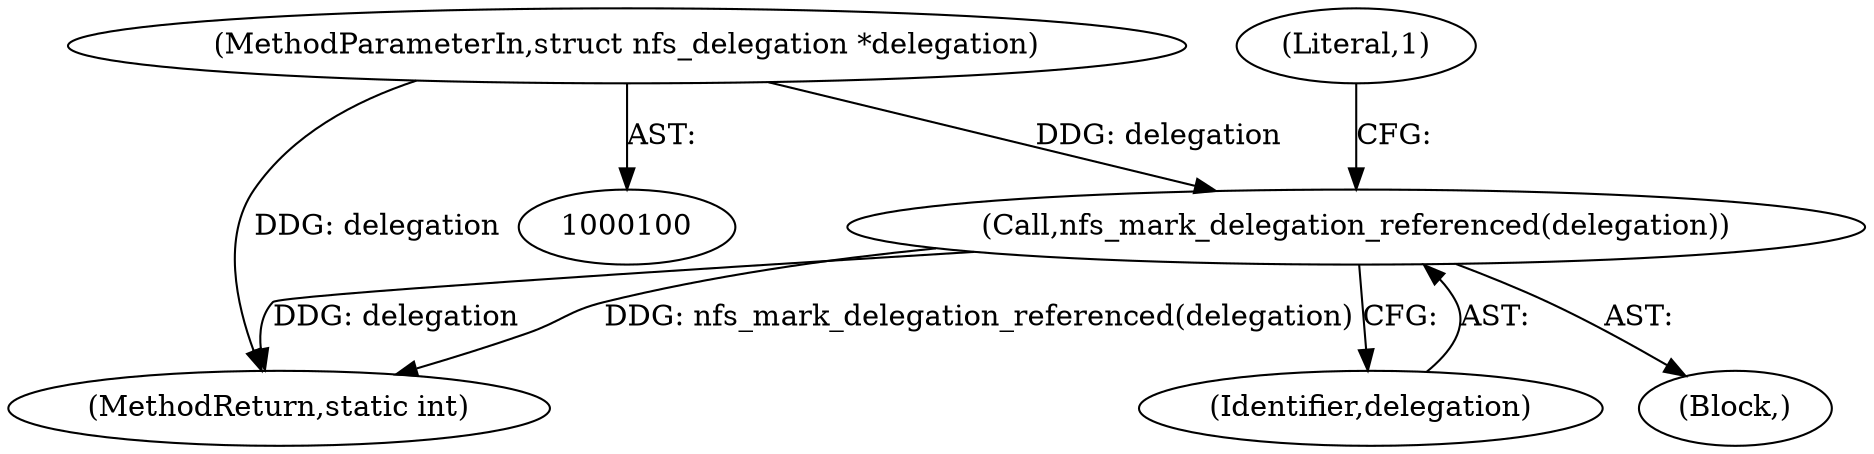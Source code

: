 digraph "0_linux_dc0b027dfadfcb8a5504f7d8052754bf8d501ab9_4@pointer" {
"1000123" [label="(Call,nfs_mark_delegation_referenced(delegation))"];
"1000101" [label="(MethodParameterIn,struct nfs_delegation *delegation)"];
"1000123" [label="(Call,nfs_mark_delegation_referenced(delegation))"];
"1000126" [label="(Literal,1)"];
"1000127" [label="(MethodReturn,static int)"];
"1000101" [label="(MethodParameterIn,struct nfs_delegation *delegation)"];
"1000124" [label="(Identifier,delegation)"];
"1000103" [label="(Block,)"];
"1000123" -> "1000103"  [label="AST: "];
"1000123" -> "1000124"  [label="CFG: "];
"1000124" -> "1000123"  [label="AST: "];
"1000126" -> "1000123"  [label="CFG: "];
"1000123" -> "1000127"  [label="DDG: nfs_mark_delegation_referenced(delegation)"];
"1000123" -> "1000127"  [label="DDG: delegation"];
"1000101" -> "1000123"  [label="DDG: delegation"];
"1000101" -> "1000100"  [label="AST: "];
"1000101" -> "1000127"  [label="DDG: delegation"];
}
